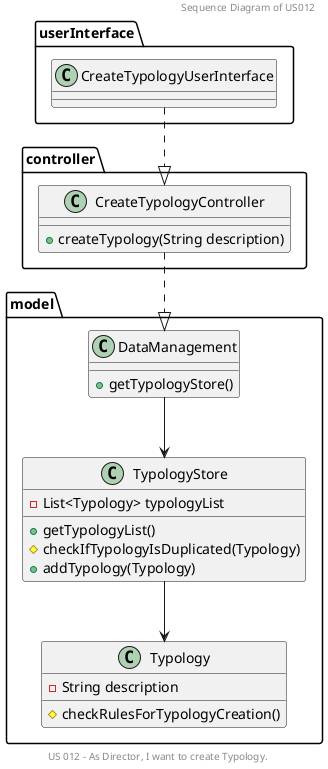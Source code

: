 @startuml
'https://plantuml.com/class-diagram

header
Sequence Diagram of US012
endheader

center footer US 012 - As Director, I want to create Typology.

package userInterface{
class CreateTypologyUserInterface
}

package controller{
class CreateTypologyController{
+createTypology(String description)
}
}

package model{
class DataManagement{
+getTypologyStore()
}
class TypologyStore {
-List<Typology> typologyList
+getTypologyList()
#checkIfTypologyIsDuplicated(Typology)
+addTypology(Typology)
}

class Typology {
-String description
#checkRulesForTypologyCreation()
}
}


CreateTypologyUserInterface .down-|> CreateTypologyController

DataManagement <|-up. CreateTypologyController
DataManagement --> TypologyStore
Typology <-up- TypologyStore






@enduml